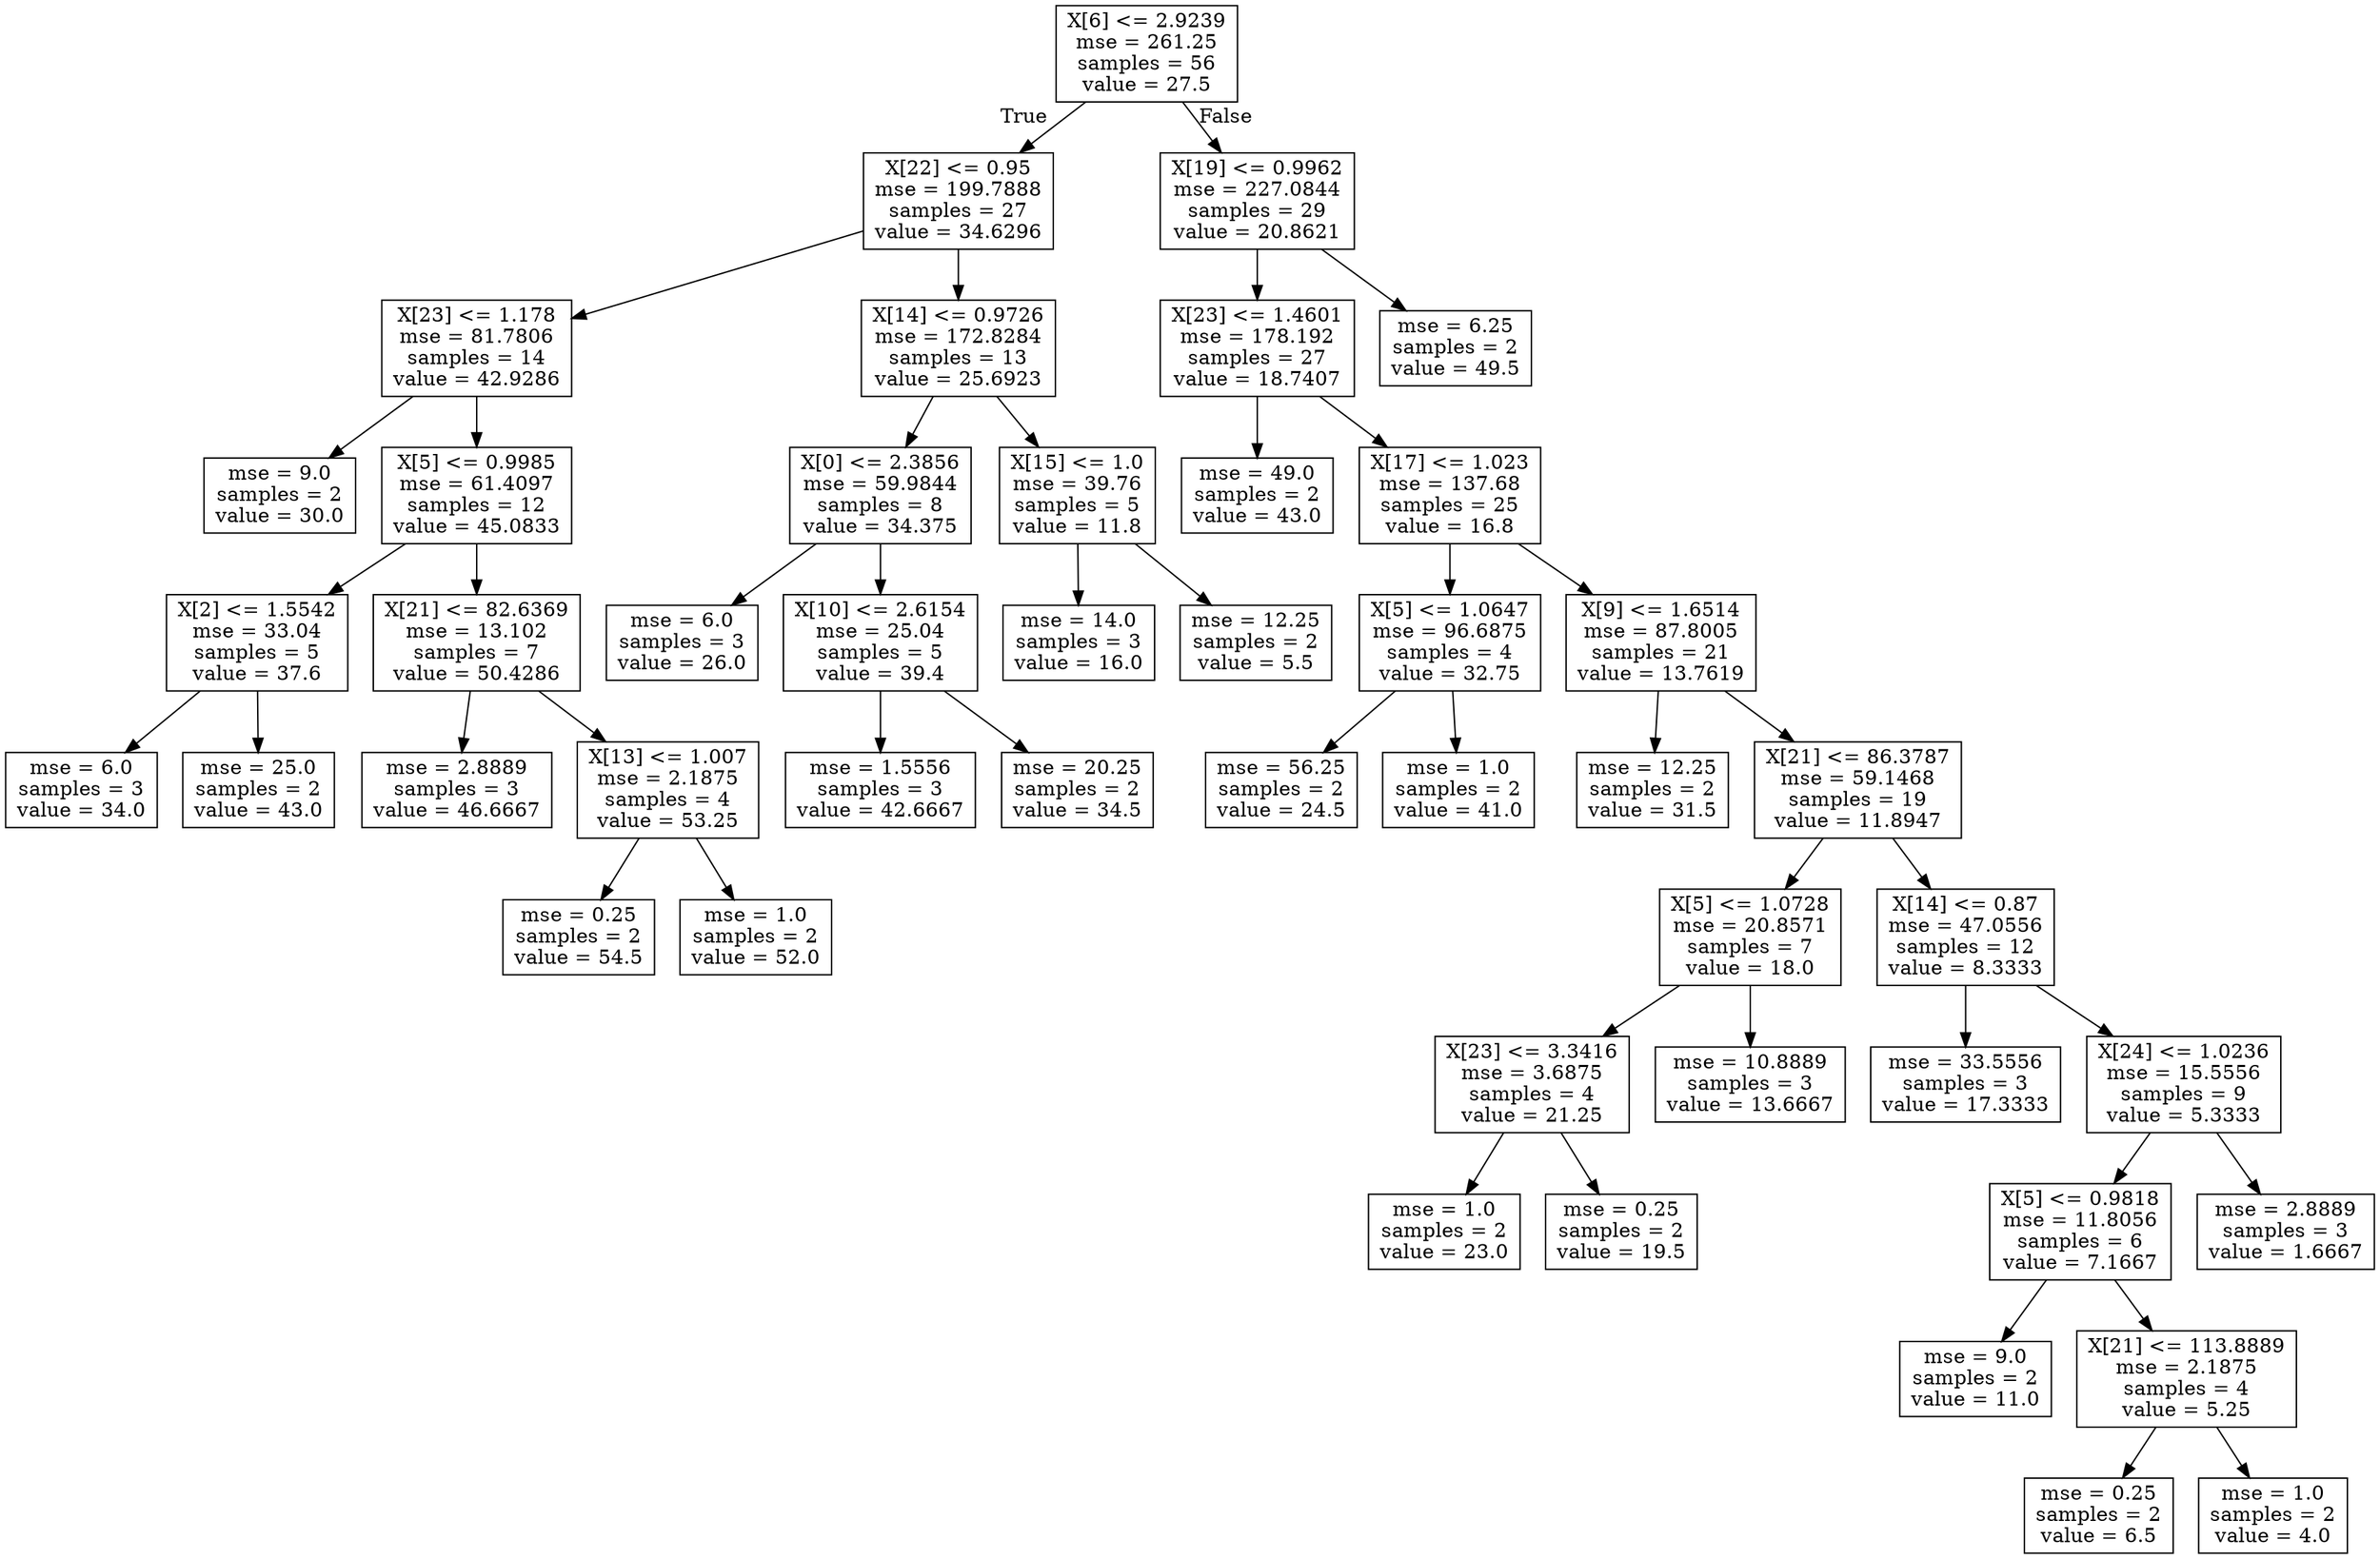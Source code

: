 digraph Tree {
node [shape=box] ;
0 [label="X[6] <= 2.9239\nmse = 261.25\nsamples = 56\nvalue = 27.5"] ;
1 [label="X[22] <= 0.95\nmse = 199.7888\nsamples = 27\nvalue = 34.6296"] ;
0 -> 1 [labeldistance=2.5, labelangle=45, headlabel="True"] ;
2 [label="X[23] <= 1.178\nmse = 81.7806\nsamples = 14\nvalue = 42.9286"] ;
1 -> 2 ;
3 [label="mse = 9.0\nsamples = 2\nvalue = 30.0"] ;
2 -> 3 ;
4 [label="X[5] <= 0.9985\nmse = 61.4097\nsamples = 12\nvalue = 45.0833"] ;
2 -> 4 ;
5 [label="X[2] <= 1.5542\nmse = 33.04\nsamples = 5\nvalue = 37.6"] ;
4 -> 5 ;
6 [label="mse = 6.0\nsamples = 3\nvalue = 34.0"] ;
5 -> 6 ;
7 [label="mse = 25.0\nsamples = 2\nvalue = 43.0"] ;
5 -> 7 ;
8 [label="X[21] <= 82.6369\nmse = 13.102\nsamples = 7\nvalue = 50.4286"] ;
4 -> 8 ;
9 [label="mse = 2.8889\nsamples = 3\nvalue = 46.6667"] ;
8 -> 9 ;
10 [label="X[13] <= 1.007\nmse = 2.1875\nsamples = 4\nvalue = 53.25"] ;
8 -> 10 ;
11 [label="mse = 0.25\nsamples = 2\nvalue = 54.5"] ;
10 -> 11 ;
12 [label="mse = 1.0\nsamples = 2\nvalue = 52.0"] ;
10 -> 12 ;
13 [label="X[14] <= 0.9726\nmse = 172.8284\nsamples = 13\nvalue = 25.6923"] ;
1 -> 13 ;
14 [label="X[0] <= 2.3856\nmse = 59.9844\nsamples = 8\nvalue = 34.375"] ;
13 -> 14 ;
15 [label="mse = 6.0\nsamples = 3\nvalue = 26.0"] ;
14 -> 15 ;
16 [label="X[10] <= 2.6154\nmse = 25.04\nsamples = 5\nvalue = 39.4"] ;
14 -> 16 ;
17 [label="mse = 1.5556\nsamples = 3\nvalue = 42.6667"] ;
16 -> 17 ;
18 [label="mse = 20.25\nsamples = 2\nvalue = 34.5"] ;
16 -> 18 ;
19 [label="X[15] <= 1.0\nmse = 39.76\nsamples = 5\nvalue = 11.8"] ;
13 -> 19 ;
20 [label="mse = 14.0\nsamples = 3\nvalue = 16.0"] ;
19 -> 20 ;
21 [label="mse = 12.25\nsamples = 2\nvalue = 5.5"] ;
19 -> 21 ;
22 [label="X[19] <= 0.9962\nmse = 227.0844\nsamples = 29\nvalue = 20.8621"] ;
0 -> 22 [labeldistance=2.5, labelangle=-45, headlabel="False"] ;
23 [label="X[23] <= 1.4601\nmse = 178.192\nsamples = 27\nvalue = 18.7407"] ;
22 -> 23 ;
24 [label="mse = 49.0\nsamples = 2\nvalue = 43.0"] ;
23 -> 24 ;
25 [label="X[17] <= 1.023\nmse = 137.68\nsamples = 25\nvalue = 16.8"] ;
23 -> 25 ;
26 [label="X[5] <= 1.0647\nmse = 96.6875\nsamples = 4\nvalue = 32.75"] ;
25 -> 26 ;
27 [label="mse = 56.25\nsamples = 2\nvalue = 24.5"] ;
26 -> 27 ;
28 [label="mse = 1.0\nsamples = 2\nvalue = 41.0"] ;
26 -> 28 ;
29 [label="X[9] <= 1.6514\nmse = 87.8005\nsamples = 21\nvalue = 13.7619"] ;
25 -> 29 ;
30 [label="mse = 12.25\nsamples = 2\nvalue = 31.5"] ;
29 -> 30 ;
31 [label="X[21] <= 86.3787\nmse = 59.1468\nsamples = 19\nvalue = 11.8947"] ;
29 -> 31 ;
32 [label="X[5] <= 1.0728\nmse = 20.8571\nsamples = 7\nvalue = 18.0"] ;
31 -> 32 ;
33 [label="X[23] <= 3.3416\nmse = 3.6875\nsamples = 4\nvalue = 21.25"] ;
32 -> 33 ;
34 [label="mse = 1.0\nsamples = 2\nvalue = 23.0"] ;
33 -> 34 ;
35 [label="mse = 0.25\nsamples = 2\nvalue = 19.5"] ;
33 -> 35 ;
36 [label="mse = 10.8889\nsamples = 3\nvalue = 13.6667"] ;
32 -> 36 ;
37 [label="X[14] <= 0.87\nmse = 47.0556\nsamples = 12\nvalue = 8.3333"] ;
31 -> 37 ;
38 [label="mse = 33.5556\nsamples = 3\nvalue = 17.3333"] ;
37 -> 38 ;
39 [label="X[24] <= 1.0236\nmse = 15.5556\nsamples = 9\nvalue = 5.3333"] ;
37 -> 39 ;
40 [label="X[5] <= 0.9818\nmse = 11.8056\nsamples = 6\nvalue = 7.1667"] ;
39 -> 40 ;
41 [label="mse = 9.0\nsamples = 2\nvalue = 11.0"] ;
40 -> 41 ;
42 [label="X[21] <= 113.8889\nmse = 2.1875\nsamples = 4\nvalue = 5.25"] ;
40 -> 42 ;
43 [label="mse = 0.25\nsamples = 2\nvalue = 6.5"] ;
42 -> 43 ;
44 [label="mse = 1.0\nsamples = 2\nvalue = 4.0"] ;
42 -> 44 ;
45 [label="mse = 2.8889\nsamples = 3\nvalue = 1.6667"] ;
39 -> 45 ;
46 [label="mse = 6.25\nsamples = 2\nvalue = 49.5"] ;
22 -> 46 ;
}